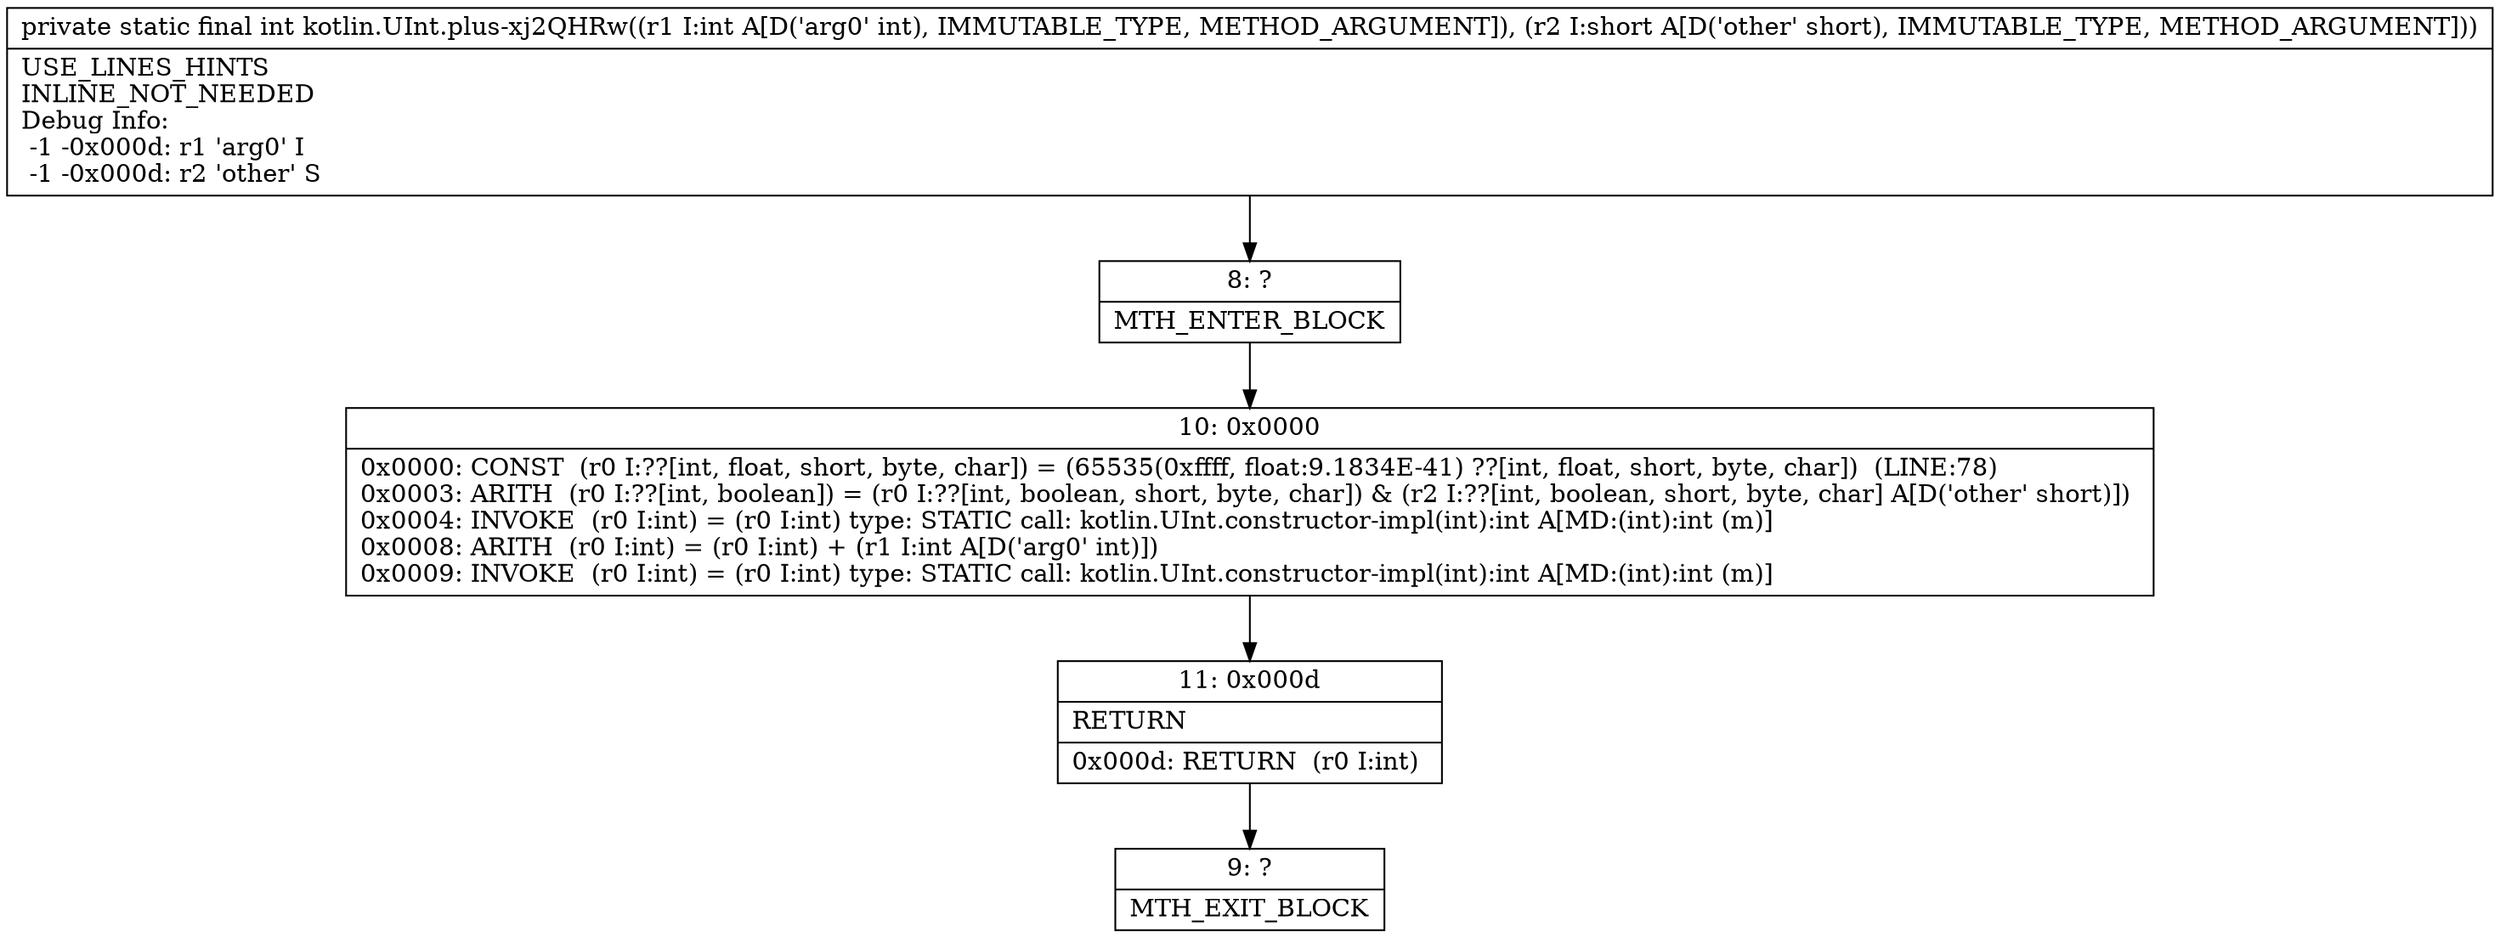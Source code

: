 digraph "CFG forkotlin.UInt.plus\-xj2QHRw(IS)I" {
Node_8 [shape=record,label="{8\:\ ?|MTH_ENTER_BLOCK\l}"];
Node_10 [shape=record,label="{10\:\ 0x0000|0x0000: CONST  (r0 I:??[int, float, short, byte, char]) = (65535(0xffff, float:9.1834E\-41) ??[int, float, short, byte, char])  (LINE:78)\l0x0003: ARITH  (r0 I:??[int, boolean]) = (r0 I:??[int, boolean, short, byte, char]) & (r2 I:??[int, boolean, short, byte, char] A[D('other' short)]) \l0x0004: INVOKE  (r0 I:int) = (r0 I:int) type: STATIC call: kotlin.UInt.constructor\-impl(int):int A[MD:(int):int (m)]\l0x0008: ARITH  (r0 I:int) = (r0 I:int) + (r1 I:int A[D('arg0' int)]) \l0x0009: INVOKE  (r0 I:int) = (r0 I:int) type: STATIC call: kotlin.UInt.constructor\-impl(int):int A[MD:(int):int (m)]\l}"];
Node_11 [shape=record,label="{11\:\ 0x000d|RETURN\l|0x000d: RETURN  (r0 I:int) \l}"];
Node_9 [shape=record,label="{9\:\ ?|MTH_EXIT_BLOCK\l}"];
MethodNode[shape=record,label="{private static final int kotlin.UInt.plus\-xj2QHRw((r1 I:int A[D('arg0' int), IMMUTABLE_TYPE, METHOD_ARGUMENT]), (r2 I:short A[D('other' short), IMMUTABLE_TYPE, METHOD_ARGUMENT]))  | USE_LINES_HINTS\lINLINE_NOT_NEEDED\lDebug Info:\l  \-1 \-0x000d: r1 'arg0' I\l  \-1 \-0x000d: r2 'other' S\l}"];
MethodNode -> Node_8;Node_8 -> Node_10;
Node_10 -> Node_11;
Node_11 -> Node_9;
}


